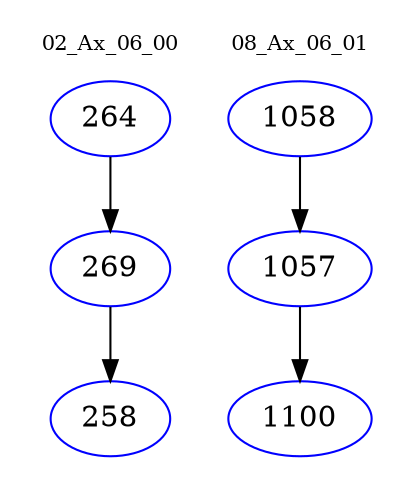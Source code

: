 digraph{
subgraph cluster_0 {
color = white
label = "02_Ax_06_00";
fontsize=10;
T0_264 [label="264", color="blue"]
T0_264 -> T0_269 [color="black"]
T0_269 [label="269", color="blue"]
T0_269 -> T0_258 [color="black"]
T0_258 [label="258", color="blue"]
}
subgraph cluster_1 {
color = white
label = "08_Ax_06_01";
fontsize=10;
T1_1058 [label="1058", color="blue"]
T1_1058 -> T1_1057 [color="black"]
T1_1057 [label="1057", color="blue"]
T1_1057 -> T1_1100 [color="black"]
T1_1100 [label="1100", color="blue"]
}
}
